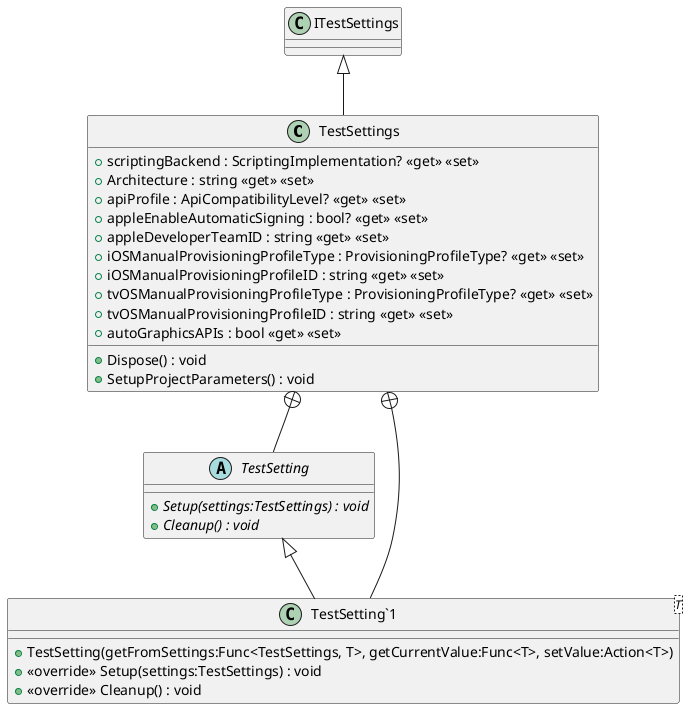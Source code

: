 @startuml
class TestSettings {
    + scriptingBackend : ScriptingImplementation? <<get>> <<set>>
    + Architecture : string <<get>> <<set>>
    + apiProfile : ApiCompatibilityLevel? <<get>> <<set>>
    + appleEnableAutomaticSigning : bool? <<get>> <<set>>
    + appleDeveloperTeamID : string <<get>> <<set>>
    + iOSManualProvisioningProfileType : ProvisioningProfileType? <<get>> <<set>>
    + iOSManualProvisioningProfileID : string <<get>> <<set>>
    + tvOSManualProvisioningProfileType : ProvisioningProfileType? <<get>> <<set>>
    + tvOSManualProvisioningProfileID : string <<get>> <<set>>
    + autoGraphicsAPIs : bool <<get>> <<set>>
    + Dispose() : void
    + SetupProjectParameters() : void
}
abstract class TestSetting {
    + {abstract} Setup(settings:TestSettings) : void
    + {abstract} Cleanup() : void
}
class "TestSetting`1"<T> {
    + TestSetting(getFromSettings:Func<TestSettings, T>, getCurrentValue:Func<T>, setValue:Action<T>)
    + <<override>> Setup(settings:TestSettings) : void
    + <<override>> Cleanup() : void
}
ITestSettings <|-- TestSettings
TestSettings +-- TestSetting
TestSettings +-- "TestSetting`1"
TestSetting <|-- "TestSetting`1"
@enduml
